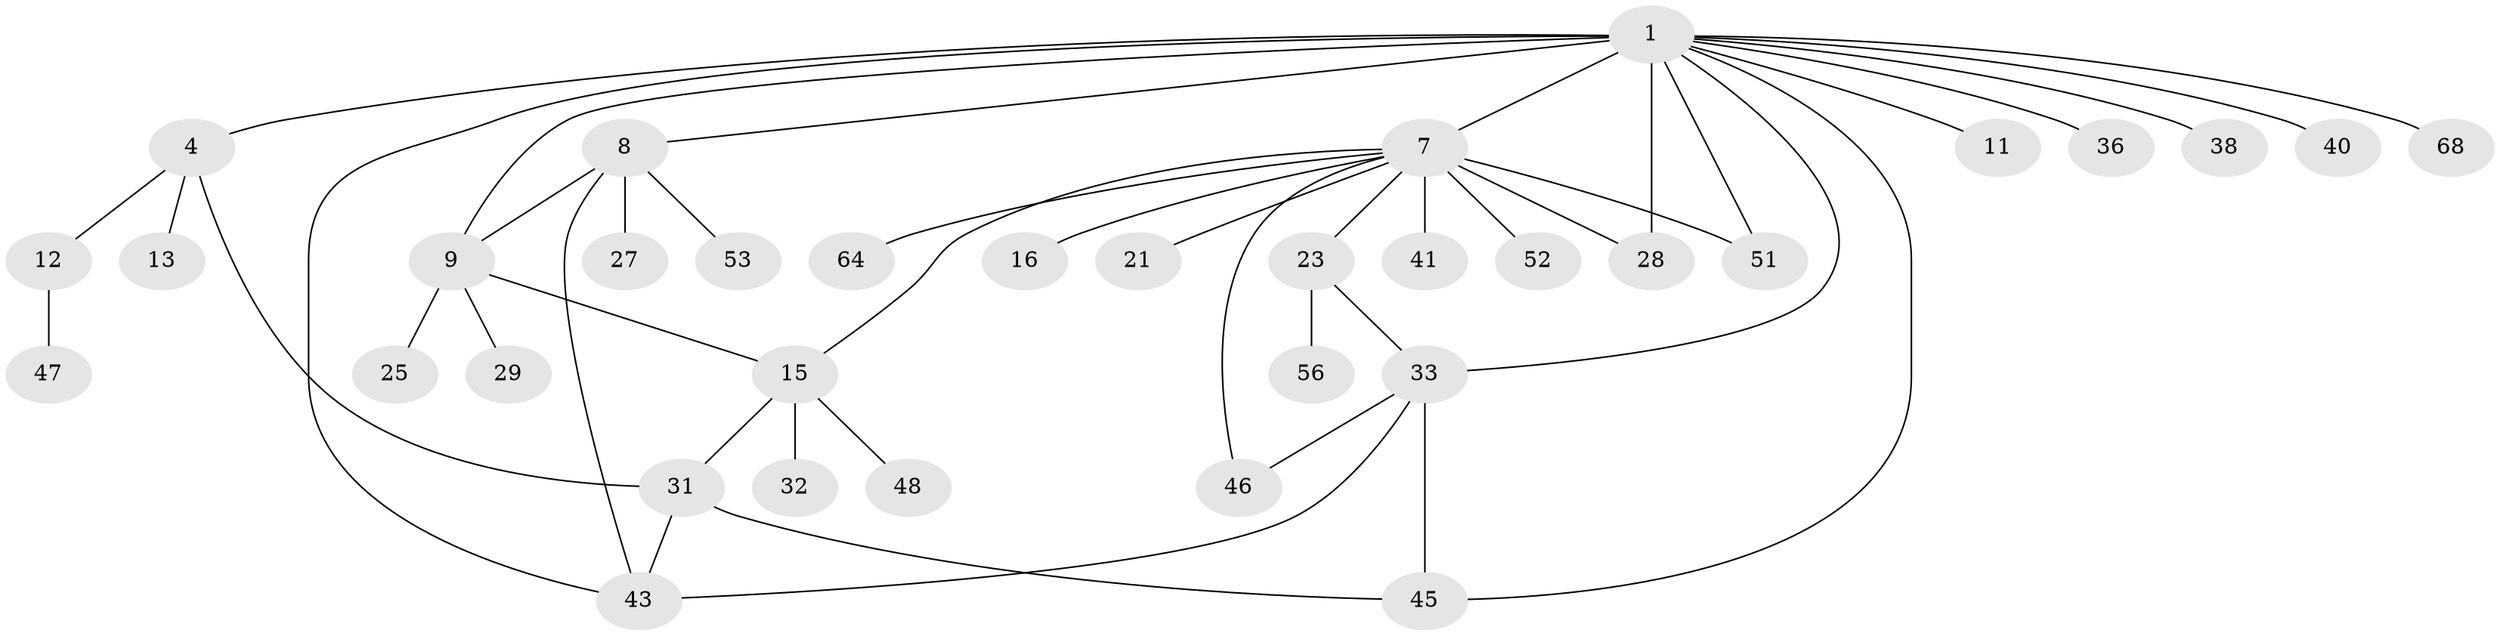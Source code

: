 // original degree distribution, {6: 0.028985507246376812, 4: 0.15942028985507245, 5: 0.043478260869565216, 2: 0.2608695652173913, 3: 0.17391304347826086, 1: 0.3333333333333333}
// Generated by graph-tools (version 1.1) at 2025/13/03/09/25 04:13:33]
// undirected, 34 vertices, 45 edges
graph export_dot {
graph [start="1"]
  node [color=gray90,style=filled];
  1 [super="+3+2+10"];
  4;
  7 [super="+14+24+59+19"];
  8 [super="+55+17"];
  9 [super="+18"];
  11 [super="+35"];
  12;
  13 [super="+66"];
  15 [super="+22"];
  16;
  21;
  23 [super="+30"];
  25;
  27;
  28;
  29;
  31 [super="+57"];
  32;
  33 [super="+34+42"];
  36;
  38 [super="+58"];
  40;
  41 [super="+61"];
  43 [super="+49"];
  45 [super="+62"];
  46 [super="+65"];
  47;
  48;
  51 [super="+60"];
  52;
  53;
  56;
  64;
  68;
  1 -- 7 [weight=3];
  1 -- 11;
  1 -- 43;
  1 -- 33;
  1 -- 4;
  1 -- 36;
  1 -- 38;
  1 -- 40;
  1 -- 8;
  1 -- 68;
  1 -- 45;
  1 -- 51;
  1 -- 9 [weight=2];
  1 -- 28;
  4 -- 12;
  4 -- 13;
  4 -- 31;
  7 -- 16;
  7 -- 23;
  7 -- 52;
  7 -- 46;
  7 -- 64;
  7 -- 41;
  7 -- 15;
  7 -- 51;
  7 -- 21;
  7 -- 28;
  8 -- 9;
  8 -- 27;
  8 -- 53;
  8 -- 43;
  9 -- 15;
  9 -- 29;
  9 -- 25;
  12 -- 47;
  15 -- 32;
  15 -- 48;
  15 -- 31;
  23 -- 33;
  23 -- 56;
  31 -- 43;
  31 -- 45;
  33 -- 46;
  33 -- 43;
  33 -- 45;
}
